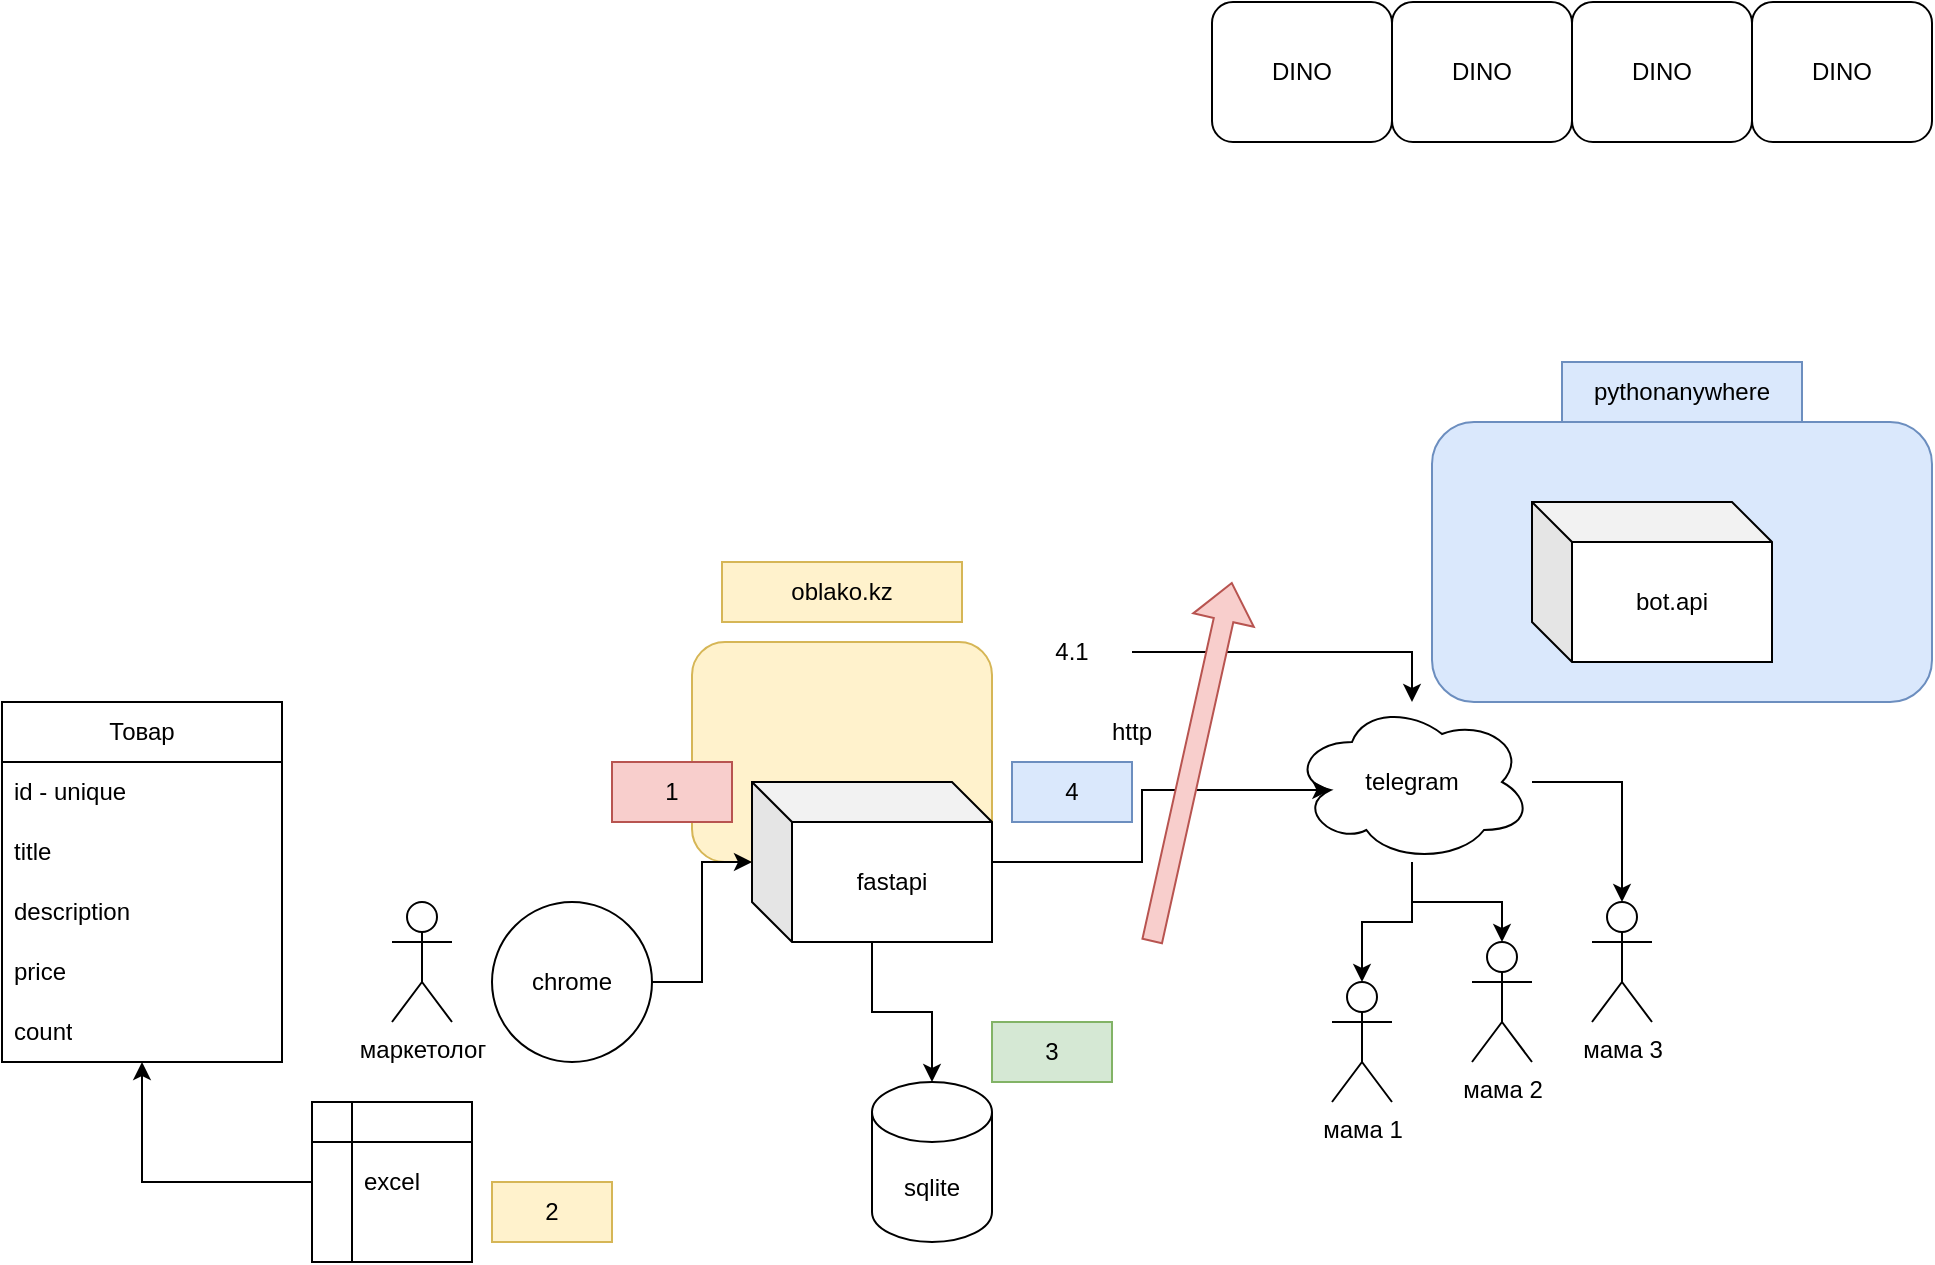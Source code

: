 <mxfile version="22.1.8" type="device">
  <diagram name="Page-1" id="ErTbKcqKZ2xhiDjPjbhf">
    <mxGraphModel dx="576" dy="1411" grid="1" gridSize="10" guides="1" tooltips="1" connect="1" arrows="1" fold="1" page="1" pageScale="1" pageWidth="850" pageHeight="1100" math="0" shadow="0">
      <root>
        <mxCell id="0" />
        <mxCell id="1" parent="0" />
        <mxCell id="ib5nKKwOEMBIJ6S_tV-n-5" value="" style="rounded=1;whiteSpace=wrap;html=1;fillColor=#fff2cc;strokeColor=#d6b656;" vertex="1" parent="1">
          <mxGeometry x="370" y="50" width="150" height="110" as="geometry" />
        </mxCell>
        <mxCell id="ib5nKKwOEMBIJ6S_tV-n-3" value="" style="rounded=1;whiteSpace=wrap;html=1;fillColor=#dae8fc;strokeColor=#6c8ebf;" vertex="1" parent="1">
          <mxGeometry x="740" y="-60" width="250" height="140" as="geometry" />
        </mxCell>
        <mxCell id="ws02KM892tS8xXt20fse-1" value="маркетолог" style="shape=umlActor;verticalLabelPosition=bottom;verticalAlign=top;html=1;outlineConnect=0;" parent="1" vertex="1">
          <mxGeometry x="220" y="180" width="30" height="60" as="geometry" />
        </mxCell>
        <mxCell id="ws02KM892tS8xXt20fse-13" style="edgeStyle=orthogonalEdgeStyle;rounded=0;orthogonalLoop=1;jettySize=auto;html=1;" parent="1" source="ws02KM892tS8xXt20fse-2" target="ws02KM892tS8xXt20fse-7" edge="1">
          <mxGeometry relative="1" as="geometry" />
        </mxCell>
        <mxCell id="ws02KM892tS8xXt20fse-2" value="excel" style="shape=internalStorage;whiteSpace=wrap;html=1;backgroundOutline=1;" parent="1" vertex="1">
          <mxGeometry x="180" y="280" width="80" height="80" as="geometry" />
        </mxCell>
        <mxCell id="ws02KM892tS8xXt20fse-7" value="Товар" style="swimlane;fontStyle=0;childLayout=stackLayout;horizontal=1;startSize=30;horizontalStack=0;resizeParent=1;resizeParentMax=0;resizeLast=0;collapsible=1;marginBottom=0;whiteSpace=wrap;html=1;" parent="1" vertex="1">
          <mxGeometry x="25" y="80" width="140" height="180" as="geometry" />
        </mxCell>
        <mxCell id="ws02KM892tS8xXt20fse-8" value="id - unique" style="text;strokeColor=none;fillColor=none;align=left;verticalAlign=middle;spacingLeft=4;spacingRight=4;overflow=hidden;points=[[0,0.5],[1,0.5]];portConstraint=eastwest;rotatable=0;whiteSpace=wrap;html=1;" parent="ws02KM892tS8xXt20fse-7" vertex="1">
          <mxGeometry y="30" width="140" height="30" as="geometry" />
        </mxCell>
        <mxCell id="ws02KM892tS8xXt20fse-9" value="title" style="text;strokeColor=none;fillColor=none;align=left;verticalAlign=middle;spacingLeft=4;spacingRight=4;overflow=hidden;points=[[0,0.5],[1,0.5]];portConstraint=eastwest;rotatable=0;whiteSpace=wrap;html=1;" parent="ws02KM892tS8xXt20fse-7" vertex="1">
          <mxGeometry y="60" width="140" height="30" as="geometry" />
        </mxCell>
        <mxCell id="ws02KM892tS8xXt20fse-10" value="description" style="text;strokeColor=none;fillColor=none;align=left;verticalAlign=middle;spacingLeft=4;spacingRight=4;overflow=hidden;points=[[0,0.5],[1,0.5]];portConstraint=eastwest;rotatable=0;whiteSpace=wrap;html=1;" parent="ws02KM892tS8xXt20fse-7" vertex="1">
          <mxGeometry y="90" width="140" height="30" as="geometry" />
        </mxCell>
        <mxCell id="ws02KM892tS8xXt20fse-11" value="price" style="text;strokeColor=none;fillColor=none;align=left;verticalAlign=middle;spacingLeft=4;spacingRight=4;overflow=hidden;points=[[0,0.5],[1,0.5]];portConstraint=eastwest;rotatable=0;whiteSpace=wrap;html=1;" parent="ws02KM892tS8xXt20fse-7" vertex="1">
          <mxGeometry y="120" width="140" height="30" as="geometry" />
        </mxCell>
        <mxCell id="ws02KM892tS8xXt20fse-12" value="count" style="text;strokeColor=none;fillColor=none;align=left;verticalAlign=middle;spacingLeft=4;spacingRight=4;overflow=hidden;points=[[0,0.5],[1,0.5]];portConstraint=eastwest;rotatable=0;whiteSpace=wrap;html=1;" parent="ws02KM892tS8xXt20fse-7" vertex="1">
          <mxGeometry y="150" width="140" height="30" as="geometry" />
        </mxCell>
        <mxCell id="ws02KM892tS8xXt20fse-17" style="edgeStyle=orthogonalEdgeStyle;rounded=0;orthogonalLoop=1;jettySize=auto;html=1;" parent="1" source="ws02KM892tS8xXt20fse-14" target="ws02KM892tS8xXt20fse-16" edge="1">
          <mxGeometry relative="1" as="geometry" />
        </mxCell>
        <mxCell id="ws02KM892tS8xXt20fse-14" value="chrome" style="ellipse;whiteSpace=wrap;html=1;aspect=fixed;" parent="1" vertex="1">
          <mxGeometry x="270" y="180" width="80" height="80" as="geometry" />
        </mxCell>
        <mxCell id="ws02KM892tS8xXt20fse-15" value="sqlite" style="shape=cylinder3;whiteSpace=wrap;html=1;boundedLbl=1;backgroundOutline=1;size=15;" parent="1" vertex="1">
          <mxGeometry x="460" y="270" width="60" height="80" as="geometry" />
        </mxCell>
        <mxCell id="ws02KM892tS8xXt20fse-18" style="edgeStyle=orthogonalEdgeStyle;rounded=0;orthogonalLoop=1;jettySize=auto;html=1;" parent="1" source="ws02KM892tS8xXt20fse-16" target="ws02KM892tS8xXt20fse-15" edge="1">
          <mxGeometry relative="1" as="geometry" />
        </mxCell>
        <mxCell id="ws02KM892tS8xXt20fse-16" value="fastapi" style="shape=cube;whiteSpace=wrap;html=1;boundedLbl=1;backgroundOutline=1;darkOpacity=0.05;darkOpacity2=0.1;" parent="1" vertex="1">
          <mxGeometry x="400" y="120" width="120" height="80" as="geometry" />
        </mxCell>
        <mxCell id="ws02KM892tS8xXt20fse-26" style="edgeStyle=orthogonalEdgeStyle;rounded=0;orthogonalLoop=1;jettySize=auto;html=1;" parent="1" source="ws02KM892tS8xXt20fse-19" target="ws02KM892tS8xXt20fse-21" edge="1">
          <mxGeometry relative="1" as="geometry" />
        </mxCell>
        <mxCell id="ws02KM892tS8xXt20fse-27" style="edgeStyle=orthogonalEdgeStyle;rounded=0;orthogonalLoop=1;jettySize=auto;html=1;" parent="1" source="ws02KM892tS8xXt20fse-19" target="ws02KM892tS8xXt20fse-22" edge="1">
          <mxGeometry relative="1" as="geometry" />
        </mxCell>
        <mxCell id="ws02KM892tS8xXt20fse-28" style="edgeStyle=orthogonalEdgeStyle;rounded=0;orthogonalLoop=1;jettySize=auto;html=1;" parent="1" source="ws02KM892tS8xXt20fse-19" target="ws02KM892tS8xXt20fse-23" edge="1">
          <mxGeometry relative="1" as="geometry" />
        </mxCell>
        <mxCell id="ws02KM892tS8xXt20fse-19" value="telegram" style="ellipse;shape=cloud;whiteSpace=wrap;html=1;" parent="1" vertex="1">
          <mxGeometry x="670" y="80" width="120" height="80" as="geometry" />
        </mxCell>
        <mxCell id="ws02KM892tS8xXt20fse-20" style="edgeStyle=orthogonalEdgeStyle;rounded=0;orthogonalLoop=1;jettySize=auto;html=1;entryX=0.16;entryY=0.55;entryDx=0;entryDy=0;entryPerimeter=0;" parent="1" source="ws02KM892tS8xXt20fse-16" target="ws02KM892tS8xXt20fse-19" edge="1">
          <mxGeometry relative="1" as="geometry" />
        </mxCell>
        <mxCell id="ws02KM892tS8xXt20fse-21" value="мама 1" style="shape=umlActor;verticalLabelPosition=bottom;verticalAlign=top;html=1;outlineConnect=0;" parent="1" vertex="1">
          <mxGeometry x="690" y="220" width="30" height="60" as="geometry" />
        </mxCell>
        <mxCell id="ws02KM892tS8xXt20fse-22" value="мама 2" style="shape=umlActor;verticalLabelPosition=bottom;verticalAlign=top;html=1;outlineConnect=0;" parent="1" vertex="1">
          <mxGeometry x="760" y="200" width="30" height="60" as="geometry" />
        </mxCell>
        <mxCell id="ws02KM892tS8xXt20fse-23" value="мама 3" style="shape=umlActor;verticalLabelPosition=bottom;verticalAlign=top;html=1;outlineConnect=0;" parent="1" vertex="1">
          <mxGeometry x="820" y="180" width="30" height="60" as="geometry" />
        </mxCell>
        <mxCell id="ws02KM892tS8xXt20fse-29" value="http" style="text;html=1;strokeColor=none;fillColor=none;align=center;verticalAlign=middle;whiteSpace=wrap;rounded=0;" parent="1" vertex="1">
          <mxGeometry x="560" y="80" width="60" height="30" as="geometry" />
        </mxCell>
        <mxCell id="ws02KM892tS8xXt20fse-30" value="1" style="text;html=1;strokeColor=#b85450;fillColor=#f8cecc;align=center;verticalAlign=middle;whiteSpace=wrap;rounded=0;" parent="1" vertex="1">
          <mxGeometry x="330" y="110" width="60" height="30" as="geometry" />
        </mxCell>
        <mxCell id="ws02KM892tS8xXt20fse-31" value="2" style="text;html=1;strokeColor=#d6b656;fillColor=#fff2cc;align=center;verticalAlign=middle;whiteSpace=wrap;rounded=0;" parent="1" vertex="1">
          <mxGeometry x="270" y="320" width="60" height="30" as="geometry" />
        </mxCell>
        <mxCell id="ws02KM892tS8xXt20fse-32" value="3" style="text;html=1;strokeColor=#82b366;fillColor=#d5e8d4;align=center;verticalAlign=middle;whiteSpace=wrap;rounded=0;" parent="1" vertex="1">
          <mxGeometry x="520" y="240" width="60" height="30" as="geometry" />
        </mxCell>
        <mxCell id="ws02KM892tS8xXt20fse-33" value="4" style="text;html=1;strokeColor=#6c8ebf;fillColor=#dae8fc;align=center;verticalAlign=middle;whiteSpace=wrap;rounded=0;" parent="1" vertex="1">
          <mxGeometry x="530" y="110" width="60" height="30" as="geometry" />
        </mxCell>
        <mxCell id="dOZwSvNgllW5GyWR17gg-2" style="edgeStyle=orthogonalEdgeStyle;rounded=0;orthogonalLoop=1;jettySize=auto;html=1;" parent="1" source="dOZwSvNgllW5GyWR17gg-1" target="ws02KM892tS8xXt20fse-19" edge="1">
          <mxGeometry relative="1" as="geometry" />
        </mxCell>
        <mxCell id="dOZwSvNgllW5GyWR17gg-1" value="4.1" style="text;html=1;strokeColor=none;fillColor=none;align=center;verticalAlign=middle;whiteSpace=wrap;rounded=0;" parent="1" vertex="1">
          <mxGeometry x="530" y="40" width="60" height="30" as="geometry" />
        </mxCell>
        <mxCell id="dOZwSvNgllW5GyWR17gg-3" value="" style="shape=flexArrow;endArrow=classic;html=1;rounded=0;fillColor=#f8cecc;strokeColor=#b85450;" parent="1" edge="1">
          <mxGeometry width="50" height="50" relative="1" as="geometry">
            <mxPoint x="600" y="200" as="sourcePoint" />
            <mxPoint x="640" y="20" as="targetPoint" />
          </mxGeometry>
        </mxCell>
        <mxCell id="ib5nKKwOEMBIJ6S_tV-n-1" value="bot.api" style="shape=cube;whiteSpace=wrap;html=1;boundedLbl=1;backgroundOutline=1;darkOpacity=0.05;darkOpacity2=0.1;" vertex="1" parent="1">
          <mxGeometry x="790" y="-20" width="120" height="80" as="geometry" />
        </mxCell>
        <mxCell id="ib5nKKwOEMBIJ6S_tV-n-4" value="pythonanywhere" style="text;html=1;strokeColor=#6c8ebf;fillColor=#dae8fc;align=center;verticalAlign=middle;whiteSpace=wrap;rounded=0;" vertex="1" parent="1">
          <mxGeometry x="805" y="-90" width="120" height="30" as="geometry" />
        </mxCell>
        <mxCell id="ib5nKKwOEMBIJ6S_tV-n-6" value="oblako.kz" style="text;html=1;strokeColor=#d6b656;fillColor=#fff2cc;align=center;verticalAlign=middle;whiteSpace=wrap;rounded=0;" vertex="1" parent="1">
          <mxGeometry x="385" y="10" width="120" height="30" as="geometry" />
        </mxCell>
        <mxCell id="ib5nKKwOEMBIJ6S_tV-n-7" value="DINO" style="rounded=1;whiteSpace=wrap;html=1;" vertex="1" parent="1">
          <mxGeometry x="630" y="-270" width="90" height="70" as="geometry" />
        </mxCell>
        <mxCell id="ib5nKKwOEMBIJ6S_tV-n-8" value="DINO" style="rounded=1;whiteSpace=wrap;html=1;" vertex="1" parent="1">
          <mxGeometry x="720" y="-270" width="90" height="70" as="geometry" />
        </mxCell>
        <mxCell id="ib5nKKwOEMBIJ6S_tV-n-9" value="DINO" style="rounded=1;whiteSpace=wrap;html=1;" vertex="1" parent="1">
          <mxGeometry x="810" y="-270" width="90" height="70" as="geometry" />
        </mxCell>
        <mxCell id="ib5nKKwOEMBIJ6S_tV-n-10" value="DINO" style="rounded=1;whiteSpace=wrap;html=1;" vertex="1" parent="1">
          <mxGeometry x="900" y="-270" width="90" height="70" as="geometry" />
        </mxCell>
      </root>
    </mxGraphModel>
  </diagram>
</mxfile>

